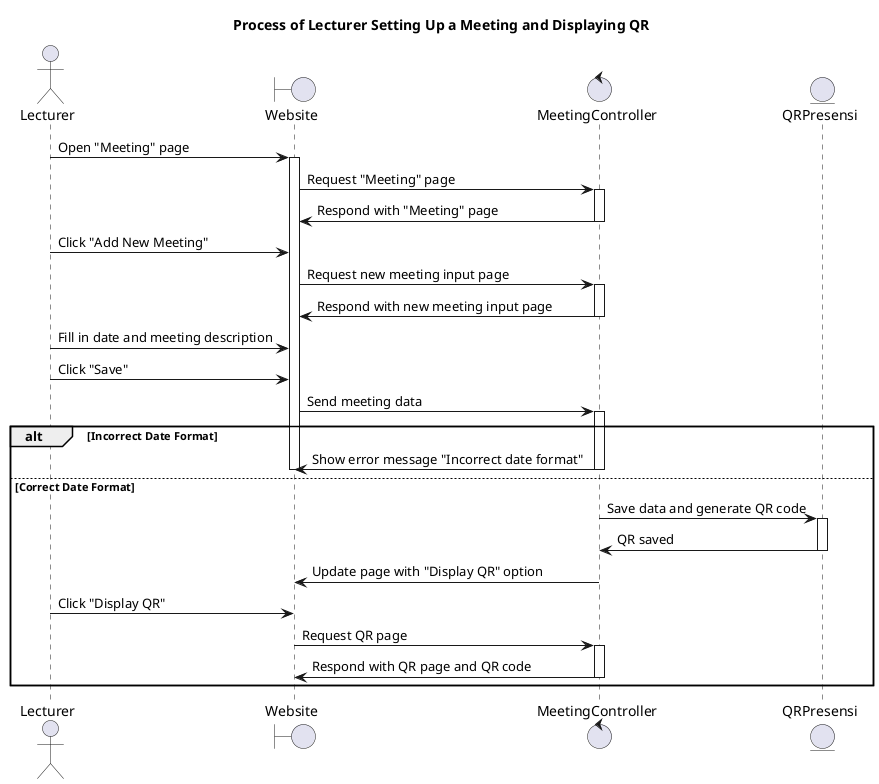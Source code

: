 @startuml
title Process of Lecturer Setting Up a Meeting and Displaying QR

actor Lecturer
boundary Website
control MeetingController
entity QRPresensi

Lecturer -> Website: Open "Meeting" page
activate Website
Website -> MeetingController: Request "Meeting" page
activate MeetingController
MeetingController -> Website: Respond with "Meeting" page
deactivate MeetingController
Lecturer -> Website: Click "Add New Meeting"
Website -> MeetingController: Request new meeting input page
activate MeetingController
MeetingController -> Website: Respond with new meeting input page
deactivate MeetingController
Lecturer -> Website: Fill in date and meeting description
Lecturer -> Website: Click "Save"
Website -> MeetingController: Send meeting data
activate MeetingController

alt Incorrect Date Format
  MeetingController -> Website: Show error message "Incorrect date format"
  deactivate MeetingController
  deactivate Website
else Correct Date Format
  MeetingController -> QRPresensi: Save data and generate QR code
  activate QRPresensi
  QRPresensi -> MeetingController: QR saved
  deactivate QRPresensi
  MeetingController -> Website: Update page with "Display QR" option
  deactivate MeetingController
  Lecturer -> Website: Click "Display QR"
  Website -> MeetingController: Request QR page
  activate MeetingController
  MeetingController -> Website: Respond with QR page and QR code
  deactivate MeetingController
  deactivate Website
end
@enduml
